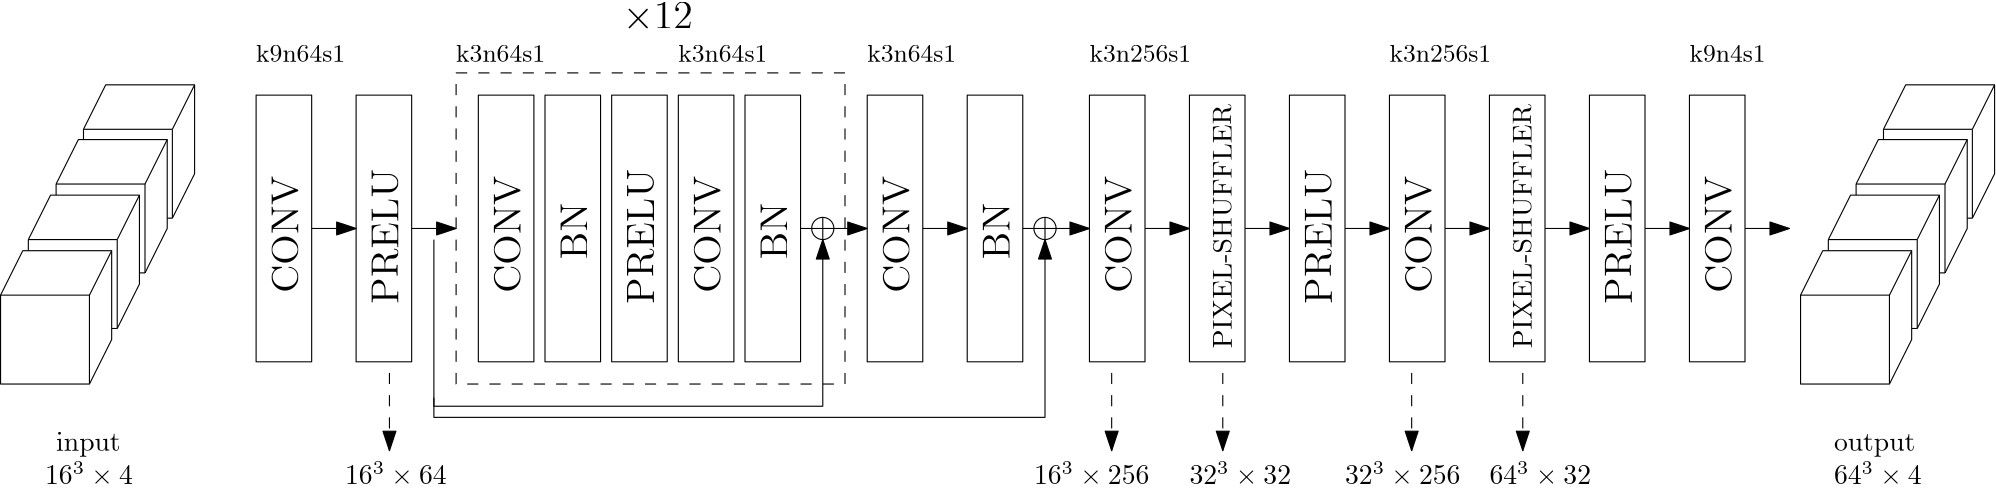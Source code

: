 <?xml version="1.0"?>
<!DOCTYPE ipe SYSTEM "ipe.dtd">
<ipe version="70206" creator="Ipe 7.2.7">
<info created="D:20180224155354" modified="D:20180317181053"/>
<ipestyle name="basic">
<symbol name="arrow/arc(spx)">
<path stroke="sym-stroke" fill="sym-stroke" pen="sym-pen">
0 0 m
-1 0.333 l
-1 -0.333 l
h
</path>
</symbol>
<symbol name="arrow/farc(spx)">
<path stroke="sym-stroke" fill="white" pen="sym-pen">
0 0 m
-1 0.333 l
-1 -0.333 l
h
</path>
</symbol>
<symbol name="arrow/ptarc(spx)">
<path stroke="sym-stroke" fill="sym-stroke" pen="sym-pen">
0 0 m
-1 0.333 l
-0.8 0 l
-1 -0.333 l
h
</path>
</symbol>
<symbol name="arrow/fptarc(spx)">
<path stroke="sym-stroke" fill="white" pen="sym-pen">
0 0 m
-1 0.333 l
-0.8 0 l
-1 -0.333 l
h
</path>
</symbol>
<symbol name="mark/circle(sx)" transformations="translations">
<path fill="sym-stroke">
0.6 0 0 0.6 0 0 e
0.4 0 0 0.4 0 0 e
</path>
</symbol>
<symbol name="mark/disk(sx)" transformations="translations">
<path fill="sym-stroke">
0.6 0 0 0.6 0 0 e
</path>
</symbol>
<symbol name="mark/fdisk(sfx)" transformations="translations">
<group>
<path fill="sym-fill">
0.5 0 0 0.5 0 0 e
</path>
<path fill="sym-stroke" fillrule="eofill">
0.6 0 0 0.6 0 0 e
0.4 0 0 0.4 0 0 e
</path>
</group>
</symbol>
<symbol name="mark/box(sx)" transformations="translations">
<path fill="sym-stroke" fillrule="eofill">
-0.6 -0.6 m
0.6 -0.6 l
0.6 0.6 l
-0.6 0.6 l
h
-0.4 -0.4 m
0.4 -0.4 l
0.4 0.4 l
-0.4 0.4 l
h
</path>
</symbol>
<symbol name="mark/square(sx)" transformations="translations">
<path fill="sym-stroke">
-0.6 -0.6 m
0.6 -0.6 l
0.6 0.6 l
-0.6 0.6 l
h
</path>
</symbol>
<symbol name="mark/fsquare(sfx)" transformations="translations">
<group>
<path fill="sym-fill">
-0.5 -0.5 m
0.5 -0.5 l
0.5 0.5 l
-0.5 0.5 l
h
</path>
<path fill="sym-stroke" fillrule="eofill">
-0.6 -0.6 m
0.6 -0.6 l
0.6 0.6 l
-0.6 0.6 l
h
-0.4 -0.4 m
0.4 -0.4 l
0.4 0.4 l
-0.4 0.4 l
h
</path>
</group>
</symbol>
<symbol name="mark/cross(sx)" transformations="translations">
<group>
<path fill="sym-stroke">
-0.43 -0.57 m
0.57 0.43 l
0.43 0.57 l
-0.57 -0.43 l
h
</path>
<path fill="sym-stroke">
-0.43 0.57 m
0.57 -0.43 l
0.43 -0.57 l
-0.57 0.43 l
h
</path>
</group>
</symbol>
<symbol name="arrow/fnormal(spx)">
<path stroke="sym-stroke" fill="white" pen="sym-pen">
0 0 m
-1 0.333 l
-1 -0.333 l
h
</path>
</symbol>
<symbol name="arrow/pointed(spx)">
<path stroke="sym-stroke" fill="sym-stroke" pen="sym-pen">
0 0 m
-1 0.333 l
-0.8 0 l
-1 -0.333 l
h
</path>
</symbol>
<symbol name="arrow/fpointed(spx)">
<path stroke="sym-stroke" fill="white" pen="sym-pen">
0 0 m
-1 0.333 l
-0.8 0 l
-1 -0.333 l
h
</path>
</symbol>
<symbol name="arrow/linear(spx)">
<path stroke="sym-stroke" pen="sym-pen">
-1 0.333 m
0 0 l
-1 -0.333 l
</path>
</symbol>
<symbol name="arrow/fdouble(spx)">
<path stroke="sym-stroke" fill="white" pen="sym-pen">
0 0 m
-1 0.333 l
-1 -0.333 l
h
-1 0 m
-2 0.333 l
-2 -0.333 l
h
</path>
</symbol>
<symbol name="arrow/double(spx)">
<path stroke="sym-stroke" fill="sym-stroke" pen="sym-pen">
0 0 m
-1 0.333 l
-1 -0.333 l
h
-1 0 m
-2 0.333 l
-2 -0.333 l
h
</path>
</symbol>
<pen name="heavier" value="0.8"/>
<pen name="fat" value="1.2"/>
<pen name="ultrafat" value="2"/>
<symbolsize name="large" value="5"/>
<symbolsize name="small" value="2"/>
<symbolsize name="tiny" value="1.1"/>
<arrowsize name="large" value="10"/>
<arrowsize name="small" value="5"/>
<arrowsize name="tiny" value="3"/>
<color name="red" value="1 0 0"/>
<color name="green" value="0 1 0"/>
<color name="blue" value="0 0 1"/>
<color name="yellow" value="1 1 0"/>
<color name="orange" value="1 0.647 0"/>
<color name="gold" value="1 0.843 0"/>
<color name="purple" value="0.627 0.125 0.941"/>
<color name="gray" value="0.745"/>
<color name="brown" value="0.647 0.165 0.165"/>
<color name="navy" value="0 0 0.502"/>
<color name="pink" value="1 0.753 0.796"/>
<color name="seagreen" value="0.18 0.545 0.341"/>
<color name="turquoise" value="0.251 0.878 0.816"/>
<color name="violet" value="0.933 0.51 0.933"/>
<color name="darkblue" value="0 0 0.545"/>
<color name="darkcyan" value="0 0.545 0.545"/>
<color name="darkgray" value="0.663"/>
<color name="darkgreen" value="0 0.392 0"/>
<color name="darkmagenta" value="0.545 0 0.545"/>
<color name="darkorange" value="1 0.549 0"/>
<color name="darkred" value="0.545 0 0"/>
<color name="lightblue" value="0.678 0.847 0.902"/>
<color name="lightcyan" value="0.878 1 1"/>
<color name="lightgray" value="0.827"/>
<color name="lightgreen" value="0.565 0.933 0.565"/>
<color name="lightyellow" value="1 1 0.878"/>
<dashstyle name="dashed" value="[4] 0"/>
<dashstyle name="dotted" value="[1 3] 0"/>
<dashstyle name="dash dotted" value="[4 2 1 2] 0"/>
<dashstyle name="dash dot dotted" value="[4 2 1 2 1 2] 0"/>
<textsize name="large" value="\large"/>
<textsize name="Large" value="\Large"/>
<textsize name="LARGE" value="\LARGE"/>
<textsize name="huge" value="\huge"/>
<textsize name="Huge" value="\Huge"/>
<textsize name="small" value="\small"/>
<textsize name="footnote" value="\footnotesize"/>
<textsize name="tiny" value="\tiny"/>
<textstyle name="center" begin="\begin{center}" end="\end{center}"/>
<textstyle name="itemize" begin="\begin{itemize}" end="\end{itemize}"/>
<textstyle name="item" begin="\begin{itemize}\item{}" end="\end{itemize}"/>
<gridsize name="4 pts" value="4"/>
<gridsize name="8 pts (~3 mm)" value="8"/>
<gridsize name="16 pts (~6 mm)" value="16"/>
<gridsize name="32 pts (~12 mm)" value="32"/>
<gridsize name="10 pts (~3.5 mm)" value="10"/>
<gridsize name="20 pts (~7 mm)" value="20"/>
<gridsize name="14 pts (~5 mm)" value="14"/>
<gridsize name="28 pts (~10 mm)" value="28"/>
<gridsize name="56 pts (~20 mm)" value="56"/>
<anglesize name="90 deg" value="90"/>
<anglesize name="60 deg" value="60"/>
<anglesize name="45 deg" value="45"/>
<anglesize name="30 deg" value="30"/>
<anglesize name="22.5 deg" value="22.5"/>
<opacity name="10%" value="0.1"/>
<opacity name="30%" value="0.3"/>
<opacity name="50%" value="0.5"/>
<opacity name="75%" value="0.75"/>
<tiling name="falling" angle="-60" step="4" width="1"/>
<tiling name="rising" angle="30" step="4" width="1"/>
</ipestyle>
<ipestyle name="colors">
<color name="black" value="0"/>
<color name="white" value="1"/>
<color name="red" value="1 0 0"/>
<color name="green" value="0 1 0"/>
<color name="blue" value="0 0 1"/>
<color name="yellow" value="1 1 0"/>
<color name="orange" value="1 0.647 0"/>
<color name="gold" value="1 0.843 0"/>
<color name="purple" value="0.627 0.125 0.941"/>
<color name="gray" value="0.745"/>
<color name="brown" value="0.647 0.165 0.165"/>
<color name="navy" value="0 0 0.502"/>
<color name="pink" value="1 0.753 0.796"/>
<color name="seagreen" value="0.18 0.545 0.341"/>
<color name="turquoise" value="0.251 0.878 0.816"/>
<color name="violet" value="0.933 0.51 0.933"/>
<color name="darkblue" value="0 0 0.545"/>
<color name="darkcyan" value="0 0.545 0.545"/>
<color name="darkgray" value="0.663"/>
<color name="darkgreen" value="0 0.392 0"/>
<color name="darkmagenta" value="0.545 0 0.545"/>
<color name="darkorange" value="1 0.549 0"/>
<color name="darkred" value="0.545 0 0"/>
<color name="lightblue" value="0.678 0.847 0.902"/>
<color name="lightcyan" value="0.878 1 1"/>
<color name="lightgray" value="0.827"/>
<color name="lightgreen" value="0.565 0.933 0.565"/>
<color name="lightyellow" value="1 1 0.878"/>
<color name="aliceblue" value="0.941 0.973 1"/>
<color name="antiquewhite" value="0.98 0.922 0.843"/>
<color name="antiquewhite1" value="1 0.937 0.859"/>
<color name="antiquewhite2" value="0.933 0.875 0.8"/>
<color name="antiquewhite3" value="0.804 0.753 0.69"/>
<color name="antiquewhite4" value="0.545 0.514 0.471"/>
<color name="aquamarine" value="0.498 1 0.831"/>
<color name="aquamarine1" value="0.498 1 0.831"/>
<color name="aquamarine2" value="0.463 0.933 0.776"/>
<color name="aquamarine3" value="0.4 0.804 0.667"/>
<color name="aquamarine4" value="0.271 0.545 0.455"/>
<color name="azure" value="0.941 1 1"/>
<color name="azure1" value="0.941 1 1"/>
<color name="azure2" value="0.878 0.933 0.933"/>
<color name="azure3" value="0.757 0.804 0.804"/>
<color name="azure4" value="0.514 0.545 0.545"/>
<color name="beige" value="0.961 0.961 0.863"/>
<color name="bisque" value="1 0.894 0.769"/>
<color name="bisque1" value="1 0.894 0.769"/>
<color name="bisque2" value="0.933 0.835 0.718"/>
<color name="bisque3" value="0.804 0.718 0.62"/>
<color name="bisque4" value="0.545 0.49 0.42"/>
<color name="blanchedalmond" value="1 0.922 0.804"/>
<color name="blue1" value="0 0 1"/>
<color name="blue2" value="0 0 0.933"/>
<color name="blue3" value="0 0 0.804"/>
<color name="blue4" value="0 0 0.545"/>
<color name="blueviolet" value="0.541 0.169 0.886"/>
<color name="brown1" value="1 0.251 0.251"/>
<color name="brown2" value="0.933 0.231 0.231"/>
<color name="brown3" value="0.804 0.2 0.2"/>
<color name="brown4" value="0.545 0.137 0.137"/>
<color name="burlywood" value="0.871 0.722 0.529"/>
<color name="burlywood1" value="1 0.827 0.608"/>
<color name="burlywood2" value="0.933 0.773 0.569"/>
<color name="burlywood3" value="0.804 0.667 0.49"/>
<color name="burlywood4" value="0.545 0.451 0.333"/>
<color name="cadetblue" value="0.373 0.62 0.627"/>
<color name="cadetblue1" value="0.596 0.961 1"/>
<color name="cadetblue2" value="0.557 0.898 0.933"/>
<color name="cadetblue3" value="0.478 0.773 0.804"/>
<color name="cadetblue4" value="0.325 0.525 0.545"/>
<color name="chartreuse" value="0.498 1 0"/>
<color name="chartreuse1" value="0.498 1 0"/>
<color name="chartreuse2" value="0.463 0.933 0"/>
<color name="chartreuse3" value="0.4 0.804 0"/>
<color name="chartreuse4" value="0.271 0.545 0"/>
<color name="chocolate" value="0.824 0.412 0.118"/>
<color name="chocolate1" value="1 0.498 0.141"/>
<color name="chocolate2" value="0.933 0.463 0.129"/>
<color name="chocolate3" value="0.804 0.4 0.114"/>
<color name="chocolate4" value="0.545 0.271 0.075"/>
<color name="coral" value="1 0.498 0.314"/>
<color name="coral1" value="1 0.447 0.337"/>
<color name="coral2" value="0.933 0.416 0.314"/>
<color name="coral3" value="0.804 0.357 0.271"/>
<color name="coral4" value="0.545 0.243 0.184"/>
<color name="cornflowerblue" value="0.392 0.584 0.929"/>
<color name="cornsilk" value="1 0.973 0.863"/>
<color name="cornsilk1" value="1 0.973 0.863"/>
<color name="cornsilk2" value="0.933 0.91 0.804"/>
<color name="cornsilk3" value="0.804 0.784 0.694"/>
<color name="cornsilk4" value="0.545 0.533 0.471"/>
<color name="cyan" value="0 1 1"/>
<color name="cyan1" value="0 1 1"/>
<color name="cyan2" value="0 0.933 0.933"/>
<color name="cyan3" value="0 0.804 0.804"/>
<color name="cyan4" value="0 0.545 0.545"/>
<color name="darkgoldenrod" value="0.722 0.525 0.043"/>
<color name="darkgoldenrod1" value="1 0.725 0.059"/>
<color name="darkgoldenrod2" value="0.933 0.678 0.055"/>
<color name="darkgoldenrod3" value="0.804 0.584 0.047"/>
<color name="darkgoldenrod4" value="0.545 0.396 0.031"/>
<color name="darkgrey" value="0.663"/>
<color name="darkkhaki" value="0.741 0.718 0.42"/>
<color name="darkolivegreen" value="0.333 0.42 0.184"/>
<color name="darkolivegreen1" value="0.792 1 0.439"/>
<color name="darkolivegreen2" value="0.737 0.933 0.408"/>
<color name="darkolivegreen3" value="0.635 0.804 0.353"/>
<color name="darkolivegreen4" value="0.431 0.545 0.239"/>
<color name="darkorange1" value="1 0.498 0"/>
<color name="darkorange2" value="0.933 0.463 0"/>
<color name="darkorange3" value="0.804 0.4 0"/>
<color name="darkorange4" value="0.545 0.271 0"/>
<color name="darkorchid" value="0.6 0.196 0.8"/>
<color name="darkorchid1" value="0.749 0.243 1"/>
<color name="darkorchid2" value="0.698 0.227 0.933"/>
<color name="darkorchid3" value="0.604 0.196 0.804"/>
<color name="darkorchid4" value="0.408 0.133 0.545"/>
<color name="darksalmon" value="0.914 0.588 0.478"/>
<color name="darkseagreen" value="0.561 0.737 0.561"/>
<color name="darkseagreen1" value="0.757 1 0.757"/>
<color name="darkseagreen2" value="0.706 0.933 0.706"/>
<color name="darkseagreen3" value="0.608 0.804 0.608"/>
<color name="darkseagreen4" value="0.412 0.545 0.412"/>
<color name="darkslateblue" value="0.282 0.239 0.545"/>
<color name="darkslategray" value="0.184 0.31 0.31"/>
<color name="darkslategray1" value="0.592 1 1"/>
<color name="darkslategray2" value="0.553 0.933 0.933"/>
<color name="darkslategray3" value="0.475 0.804 0.804"/>
<color name="darkslategray4" value="0.322 0.545 0.545"/>
<color name="darkslategrey" value="0.184 0.31 0.31"/>
<color name="darkturquoise" value="0 0.808 0.82"/>
<color name="darkviolet" value="0.58 0 0.827"/>
<color name="deeppink" value="1 0.078 0.576"/>
<color name="deeppink1" value="1 0.078 0.576"/>
<color name="deeppink2" value="0.933 0.071 0.537"/>
<color name="deeppink3" value="0.804 0.063 0.463"/>
<color name="deeppink4" value="0.545 0.039 0.314"/>
<color name="deepskyblue" value="0 0.749 1"/>
<color name="deepskyblue1" value="0 0.749 1"/>
<color name="deepskyblue2" value="0 0.698 0.933"/>
<color name="deepskyblue3" value="0 0.604 0.804"/>
<color name="deepskyblue4" value="0 0.408 0.545"/>
<color name="dimgray" value="0.412"/>
<color name="dimgrey" value="0.412"/>
<color name="dodgerblue" value="0.118 0.565 1"/>
<color name="dodgerblue1" value="0.118 0.565 1"/>
<color name="dodgerblue2" value="0.11 0.525 0.933"/>
<color name="dodgerblue3" value="0.094 0.455 0.804"/>
<color name="dodgerblue4" value="0.063 0.306 0.545"/>
<color name="firebrick" value="0.698 0.133 0.133"/>
<color name="firebrick1" value="1 0.188 0.188"/>
<color name="firebrick2" value="0.933 0.173 0.173"/>
<color name="firebrick3" value="0.804 0.149 0.149"/>
<color name="firebrick4" value="0.545 0.102 0.102"/>
<color name="floralwhite" value="1 0.98 0.941"/>
<color name="forestgreen" value="0.133 0.545 0.133"/>
<color name="gainsboro" value="0.863"/>
<color name="ghostwhite" value="0.973 0.973 1"/>
<color name="gold1" value="1 0.843 0"/>
<color name="gold2" value="0.933 0.788 0"/>
<color name="gold3" value="0.804 0.678 0"/>
<color name="gold4" value="0.545 0.459 0"/>
<color name="goldenrod" value="0.855 0.647 0.125"/>
<color name="goldenrod1" value="1 0.757 0.145"/>
<color name="goldenrod2" value="0.933 0.706 0.133"/>
<color name="goldenrod3" value="0.804 0.608 0.114"/>
<color name="goldenrod4" value="0.545 0.412 0.078"/>
<color name="gray0" value="0"/>
<color name="gray1" value="0.012"/>
<color name="gray10" value="0.102"/>
<color name="gray100" value="1"/>
<color name="gray11" value="0.11"/>
<color name="gray12" value="0.122"/>
<color name="gray13" value="0.129"/>
<color name="gray14" value="0.141"/>
<color name="gray15" value="0.149"/>
<color name="gray16" value="0.161"/>
<color name="gray17" value="0.169"/>
<color name="gray18" value="0.18"/>
<color name="gray19" value="0.188"/>
<color name="gray2" value="0.02"/>
<color name="gray20" value="0.2"/>
<color name="gray21" value="0.212"/>
<color name="gray22" value="0.22"/>
<color name="gray23" value="0.231"/>
<color name="gray24" value="0.239"/>
<color name="gray25" value="0.251"/>
<color name="gray26" value="0.259"/>
<color name="gray27" value="0.271"/>
<color name="gray28" value="0.278"/>
<color name="gray29" value="0.29"/>
<color name="gray3" value="0.031"/>
<color name="gray30" value="0.302"/>
<color name="gray31" value="0.31"/>
<color name="gray32" value="0.322"/>
<color name="gray33" value="0.329"/>
<color name="gray34" value="0.341"/>
<color name="gray35" value="0.349"/>
<color name="gray36" value="0.361"/>
<color name="gray37" value="0.369"/>
<color name="gray38" value="0.38"/>
<color name="gray39" value="0.388"/>
<color name="gray4" value="0.039"/>
<color name="gray40" value="0.4"/>
<color name="gray41" value="0.412"/>
<color name="gray42" value="0.42"/>
<color name="gray43" value="0.431"/>
<color name="gray44" value="0.439"/>
<color name="gray45" value="0.451"/>
<color name="gray46" value="0.459"/>
<color name="gray47" value="0.471"/>
<color name="gray48" value="0.478"/>
<color name="gray49" value="0.49"/>
<color name="gray5" value="0.051"/>
<color name="gray50" value="0.498"/>
<color name="gray51" value="0.51"/>
<color name="gray52" value="0.522"/>
<color name="gray53" value="0.529"/>
<color name="gray54" value="0.541"/>
<color name="gray55" value="0.549"/>
<color name="gray56" value="0.561"/>
<color name="gray57" value="0.569"/>
<color name="gray58" value="0.58"/>
<color name="gray59" value="0.588"/>
<color name="gray6" value="0.059"/>
<color name="gray60" value="0.6"/>
<color name="gray61" value="0.612"/>
<color name="gray62" value="0.62"/>
<color name="gray63" value="0.631"/>
<color name="gray64" value="0.639"/>
<color name="gray65" value="0.651"/>
<color name="gray66" value="0.659"/>
<color name="gray67" value="0.671"/>
<color name="gray68" value="0.678"/>
<color name="gray69" value="0.69"/>
<color name="gray7" value="0.071"/>
<color name="gray70" value="0.702"/>
<color name="gray71" value="0.71"/>
<color name="gray72" value="0.722"/>
<color name="gray73" value="0.729"/>
<color name="gray74" value="0.741"/>
<color name="gray75" value="0.749"/>
<color name="gray76" value="0.761"/>
<color name="gray77" value="0.769"/>
<color name="gray78" value="0.78"/>
<color name="gray79" value="0.788"/>
<color name="gray8" value="0.078"/>
<color name="gray80" value="0.8"/>
<color name="gray81" value="0.812"/>
<color name="gray82" value="0.82"/>
<color name="gray83" value="0.831"/>
<color name="gray84" value="0.839"/>
<color name="gray85" value="0.851"/>
<color name="gray86" value="0.859"/>
<color name="gray87" value="0.871"/>
<color name="gray88" value="0.878"/>
<color name="gray89" value="0.89"/>
<color name="gray9" value="0.09"/>
<color name="gray90" value="0.898"/>
<color name="gray91" value="0.91"/>
<color name="gray92" value="0.922"/>
<color name="gray93" value="0.929"/>
<color name="gray94" value="0.941"/>
<color name="gray95" value="0.949"/>
<color name="gray96" value="0.961"/>
<color name="gray97" value="0.969"/>
<color name="gray98" value="0.98"/>
<color name="gray99" value="0.988"/>
<color name="green1" value="0 1 0"/>
<color name="green2" value="0 0.933 0"/>
<color name="green3" value="0 0.804 0"/>
<color name="green4" value="0 0.545 0"/>
<color name="greenyellow" value="0.678 1 0.184"/>
<color name="grey" value="0.745"/>
<color name="grey0" value="0"/>
<color name="grey1" value="0.012"/>
<color name="grey10" value="0.102"/>
<color name="grey100" value="1"/>
<color name="grey11" value="0.11"/>
<color name="grey12" value="0.122"/>
<color name="grey13" value="0.129"/>
<color name="grey14" value="0.141"/>
<color name="grey15" value="0.149"/>
<color name="grey16" value="0.161"/>
<color name="grey17" value="0.169"/>
<color name="grey18" value="0.18"/>
<color name="grey19" value="0.188"/>
<color name="grey2" value="0.02"/>
<color name="grey20" value="0.2"/>
<color name="grey21" value="0.212"/>
<color name="grey22" value="0.22"/>
<color name="grey23" value="0.231"/>
<color name="grey24" value="0.239"/>
<color name="grey25" value="0.251"/>
<color name="grey26" value="0.259"/>
<color name="grey27" value="0.271"/>
<color name="grey28" value="0.278"/>
<color name="grey29" value="0.29"/>
<color name="grey3" value="0.031"/>
<color name="grey30" value="0.302"/>
<color name="grey31" value="0.31"/>
<color name="grey32" value="0.322"/>
<color name="grey33" value="0.329"/>
<color name="grey34" value="0.341"/>
<color name="grey35" value="0.349"/>
<color name="grey36" value="0.361"/>
<color name="grey37" value="0.369"/>
<color name="grey38" value="0.38"/>
<color name="grey39" value="0.388"/>
<color name="grey4" value="0.039"/>
<color name="grey40" value="0.4"/>
<color name="grey41" value="0.412"/>
<color name="grey42" value="0.42"/>
<color name="grey43" value="0.431"/>
<color name="grey44" value="0.439"/>
<color name="grey45" value="0.451"/>
<color name="grey46" value="0.459"/>
<color name="grey47" value="0.471"/>
<color name="grey48" value="0.478"/>
<color name="grey49" value="0.49"/>
<color name="grey5" value="0.051"/>
<color name="grey50" value="0.498"/>
<color name="grey51" value="0.51"/>
<color name="grey52" value="0.522"/>
<color name="grey53" value="0.529"/>
<color name="grey54" value="0.541"/>
<color name="grey55" value="0.549"/>
<color name="grey56" value="0.561"/>
<color name="grey57" value="0.569"/>
<color name="grey58" value="0.58"/>
<color name="grey59" value="0.588"/>
<color name="grey6" value="0.059"/>
<color name="grey60" value="0.6"/>
<color name="grey61" value="0.612"/>
<color name="grey62" value="0.62"/>
<color name="grey63" value="0.631"/>
<color name="grey64" value="0.639"/>
<color name="grey65" value="0.651"/>
<color name="grey66" value="0.659"/>
<color name="grey67" value="0.671"/>
<color name="grey68" value="0.678"/>
<color name="grey69" value="0.69"/>
<color name="grey7" value="0.071"/>
<color name="grey70" value="0.702"/>
<color name="grey71" value="0.71"/>
<color name="grey72" value="0.722"/>
<color name="grey73" value="0.729"/>
<color name="grey74" value="0.741"/>
<color name="grey75" value="0.749"/>
<color name="grey76" value="0.761"/>
<color name="grey77" value="0.769"/>
<color name="grey78" value="0.78"/>
<color name="grey79" value="0.788"/>
<color name="grey8" value="0.078"/>
<color name="grey80" value="0.8"/>
<color name="grey81" value="0.812"/>
<color name="grey82" value="0.82"/>
<color name="grey83" value="0.831"/>
<color name="grey84" value="0.839"/>
<color name="grey85" value="0.851"/>
<color name="grey86" value="0.859"/>
<color name="grey87" value="0.871"/>
<color name="grey88" value="0.878"/>
<color name="grey89" value="0.89"/>
<color name="grey9" value="0.09"/>
<color name="grey90" value="0.898"/>
<color name="grey91" value="0.91"/>
<color name="grey92" value="0.922"/>
<color name="grey93" value="0.929"/>
<color name="grey94" value="0.941"/>
<color name="grey95" value="0.949"/>
<color name="grey96" value="0.961"/>
<color name="grey97" value="0.969"/>
<color name="grey98" value="0.98"/>
<color name="grey99" value="0.988"/>
<color name="honeydew" value="0.941 1 0.941"/>
<color name="honeydew1" value="0.941 1 0.941"/>
<color name="honeydew2" value="0.878 0.933 0.878"/>
<color name="honeydew3" value="0.757 0.804 0.757"/>
<color name="honeydew4" value="0.514 0.545 0.514"/>
<color name="hotpink" value="1 0.412 0.706"/>
<color name="hotpink1" value="1 0.431 0.706"/>
<color name="hotpink2" value="0.933 0.416 0.655"/>
<color name="hotpink3" value="0.804 0.376 0.565"/>
<color name="hotpink4" value="0.545 0.227 0.384"/>
<color name="indianred" value="0.804 0.361 0.361"/>
<color name="indianred1" value="1 0.416 0.416"/>
<color name="indianred2" value="0.933 0.388 0.388"/>
<color name="indianred3" value="0.804 0.333 0.333"/>
<color name="indianred4" value="0.545 0.227 0.227"/>
<color name="ivory" value="1 1 0.941"/>
<color name="ivory1" value="1 1 0.941"/>
<color name="ivory2" value="0.933 0.933 0.878"/>
<color name="ivory3" value="0.804 0.804 0.757"/>
<color name="ivory4" value="0.545 0.545 0.514"/>
<color name="khaki" value="0.941 0.902 0.549"/>
<color name="khaki1" value="1 0.965 0.561"/>
<color name="khaki2" value="0.933 0.902 0.522"/>
<color name="khaki3" value="0.804 0.776 0.451"/>
<color name="khaki4" value="0.545 0.525 0.306"/>
<color name="lavender" value="0.902 0.902 0.98"/>
<color name="lavenderblush" value="1 0.941 0.961"/>
<color name="lavenderblush1" value="1 0.941 0.961"/>
<color name="lavenderblush2" value="0.933 0.878 0.898"/>
<color name="lavenderblush3" value="0.804 0.757 0.773"/>
<color name="lavenderblush4" value="0.545 0.514 0.525"/>
<color name="lawngreen" value="0.486 0.988 0"/>
<color name="lemonchiffon" value="1 0.98 0.804"/>
<color name="lemonchiffon1" value="1 0.98 0.804"/>
<color name="lemonchiffon2" value="0.933 0.914 0.749"/>
<color name="lemonchiffon3" value="0.804 0.788 0.647"/>
<color name="lemonchiffon4" value="0.545 0.537 0.439"/>
<color name="lightblue1" value="0.749 0.937 1"/>
<color name="lightblue2" value="0.698 0.875 0.933"/>
<color name="lightblue3" value="0.604 0.753 0.804"/>
<color name="lightblue4" value="0.408 0.514 0.545"/>
<color name="lightcoral" value="0.941 0.502 0.502"/>
<color name="lightcyan1" value="0.878 1 1"/>
<color name="lightcyan2" value="0.82 0.933 0.933"/>
<color name="lightcyan3" value="0.706 0.804 0.804"/>
<color name="lightcyan4" value="0.478 0.545 0.545"/>
<color name="lightgoldenrod" value="0.933 0.867 0.51"/>
<color name="lightgoldenrod1" value="1 0.925 0.545"/>
<color name="lightgoldenrod2" value="0.933 0.863 0.51"/>
<color name="lightgoldenrod3" value="0.804 0.745 0.439"/>
<color name="lightgoldenrod4" value="0.545 0.506 0.298"/>
<color name="lightgoldenrodyellow" value="0.98 0.98 0.824"/>
<color name="lightgrey" value="0.827"/>
<color name="lightpink" value="1 0.714 0.757"/>
<color name="lightpink1" value="1 0.682 0.725"/>
<color name="lightpink2" value="0.933 0.635 0.678"/>
<color name="lightpink3" value="0.804 0.549 0.584"/>
<color name="lightpink4" value="0.545 0.373 0.396"/>
<color name="lightsalmon" value="1 0.627 0.478"/>
<color name="lightsalmon1" value="1 0.627 0.478"/>
<color name="lightsalmon2" value="0.933 0.584 0.447"/>
<color name="lightsalmon3" value="0.804 0.506 0.384"/>
<color name="lightsalmon4" value="0.545 0.341 0.259"/>
<color name="lightseagreen" value="0.125 0.698 0.667"/>
<color name="lightskyblue" value="0.529 0.808 0.98"/>
<color name="lightskyblue1" value="0.69 0.886 1"/>
<color name="lightskyblue2" value="0.643 0.827 0.933"/>
<color name="lightskyblue3" value="0.553 0.714 0.804"/>
<color name="lightskyblue4" value="0.376 0.482 0.545"/>
<color name="lightslateblue" value="0.518 0.439 1"/>
<color name="lightslategray" value="0.467 0.533 0.6"/>
<color name="lightslategrey" value="0.467 0.533 0.6"/>
<color name="lightsteelblue" value="0.69 0.769 0.871"/>
<color name="lightsteelblue1" value="0.792 0.882 1"/>
<color name="lightsteelblue2" value="0.737 0.824 0.933"/>
<color name="lightsteelblue3" value="0.635 0.71 0.804"/>
<color name="lightsteelblue4" value="0.431 0.482 0.545"/>
<color name="lightyellow1" value="1 1 0.878"/>
<color name="lightyellow2" value="0.933 0.933 0.82"/>
<color name="lightyellow3" value="0.804 0.804 0.706"/>
<color name="lightyellow4" value="0.545 0.545 0.478"/>
<color name="limegreen" value="0.196 0.804 0.196"/>
<color name="linen" value="0.98 0.941 0.902"/>
<color name="magenta" value="1 0 1"/>
<color name="magenta1" value="1 0 1"/>
<color name="magenta2" value="0.933 0 0.933"/>
<color name="magenta3" value="0.804 0 0.804"/>
<color name="magenta4" value="0.545 0 0.545"/>
<color name="maroon" value="0.69 0.188 0.376"/>
<color name="maroon1" value="1 0.204 0.702"/>
<color name="maroon2" value="0.933 0.188 0.655"/>
<color name="maroon3" value="0.804 0.161 0.565"/>
<color name="maroon4" value="0.545 0.11 0.384"/>
<color name="mediumaquamarine" value="0.4 0.804 0.667"/>
<color name="mediumblue" value="0 0 0.804"/>
<color name="mediumorchid" value="0.729 0.333 0.827"/>
<color name="mediumorchid1" value="0.878 0.4 1"/>
<color name="mediumorchid2" value="0.82 0.373 0.933"/>
<color name="mediumorchid3" value="0.706 0.322 0.804"/>
<color name="mediumorchid4" value="0.478 0.216 0.545"/>
<color name="mediumpurple" value="0.576 0.439 0.859"/>
<color name="mediumpurple1" value="0.671 0.51 1"/>
<color name="mediumpurple2" value="0.624 0.475 0.933"/>
<color name="mediumpurple3" value="0.537 0.408 0.804"/>
<color name="mediumpurple4" value="0.365 0.278 0.545"/>
<color name="mediumseagreen" value="0.235 0.702 0.443"/>
<color name="mediumslateblue" value="0.482 0.408 0.933"/>
<color name="mediumspringgreen" value="0 0.98 0.604"/>
<color name="mediumturquoise" value="0.282 0.82 0.8"/>
<color name="mediumvioletred" value="0.78 0.082 0.522"/>
<color name="midnightblue" value="0.098 0.098 0.439"/>
<color name="mintcream" value="0.961 1 0.98"/>
<color name="mistyrose" value="1 0.894 0.882"/>
<color name="mistyrose1" value="1 0.894 0.882"/>
<color name="mistyrose2" value="0.933 0.835 0.824"/>
<color name="mistyrose3" value="0.804 0.718 0.71"/>
<color name="mistyrose4" value="0.545 0.49 0.482"/>
<color name="moccasin" value="1 0.894 0.71"/>
<color name="navajowhite" value="1 0.871 0.678"/>
<color name="navajowhite1" value="1 0.871 0.678"/>
<color name="navajowhite2" value="0.933 0.812 0.631"/>
<color name="navajowhite3" value="0.804 0.702 0.545"/>
<color name="navajowhite4" value="0.545 0.475 0.369"/>
<color name="navyblue" value="0 0 0.502"/>
<color name="oldlace" value="0.992 0.961 0.902"/>
<color name="olivedrab" value="0.42 0.557 0.137"/>
<color name="olivedrab1" value="0.753 1 0.243"/>
<color name="olivedrab2" value="0.702 0.933 0.227"/>
<color name="olivedrab3" value="0.604 0.804 0.196"/>
<color name="olivedrab4" value="0.412 0.545 0.133"/>
<color name="orange1" value="1 0.647 0"/>
<color name="orange2" value="0.933 0.604 0"/>
<color name="orange3" value="0.804 0.522 0"/>
<color name="orange4" value="0.545 0.353 0"/>
<color name="orangered" value="1 0.271 0"/>
<color name="orangered1" value="1 0.271 0"/>
<color name="orangered2" value="0.933 0.251 0"/>
<color name="orangered3" value="0.804 0.216 0"/>
<color name="orangered4" value="0.545 0.145 0"/>
<color name="orchid" value="0.855 0.439 0.839"/>
<color name="orchid1" value="1 0.514 0.98"/>
<color name="orchid2" value="0.933 0.478 0.914"/>
<color name="orchid3" value="0.804 0.412 0.788"/>
<color name="orchid4" value="0.545 0.278 0.537"/>
<color name="palegoldenrod" value="0.933 0.91 0.667"/>
<color name="palegreen" value="0.596 0.984 0.596"/>
<color name="palegreen1" value="0.604 1 0.604"/>
<color name="palegreen2" value="0.565 0.933 0.565"/>
<color name="palegreen3" value="0.486 0.804 0.486"/>
<color name="palegreen4" value="0.329 0.545 0.329"/>
<color name="paleturquoise" value="0.686 0.933 0.933"/>
<color name="paleturquoise1" value="0.733 1 1"/>
<color name="paleturquoise2" value="0.682 0.933 0.933"/>
<color name="paleturquoise3" value="0.588 0.804 0.804"/>
<color name="paleturquoise4" value="0.4 0.545 0.545"/>
<color name="palevioletred" value="0.859 0.439 0.576"/>
<color name="palevioletred1" value="1 0.51 0.671"/>
<color name="palevioletred2" value="0.933 0.475 0.624"/>
<color name="palevioletred3" value="0.804 0.408 0.537"/>
<color name="palevioletred4" value="0.545 0.278 0.365"/>
<color name="papayawhip" value="1 0.937 0.835"/>
<color name="peachpuff" value="1 0.855 0.725"/>
<color name="peachpuff1" value="1 0.855 0.725"/>
<color name="peachpuff2" value="0.933 0.796 0.678"/>
<color name="peachpuff3" value="0.804 0.686 0.584"/>
<color name="peachpuff4" value="0.545 0.467 0.396"/>
<color name="peru" value="0.804 0.522 0.247"/>
<color name="pink1" value="1 0.71 0.773"/>
<color name="pink2" value="0.933 0.663 0.722"/>
<color name="pink3" value="0.804 0.569 0.62"/>
<color name="pink4" value="0.545 0.388 0.424"/>
<color name="plum" value="0.867 0.627 0.867"/>
<color name="plum1" value="1 0.733 1"/>
<color name="plum2" value="0.933 0.682 0.933"/>
<color name="plum3" value="0.804 0.588 0.804"/>
<color name="plum4" value="0.545 0.4 0.545"/>
<color name="powderblue" value="0.69 0.878 0.902"/>
<color name="purple1" value="0.608 0.188 1"/>
<color name="purple2" value="0.569 0.173 0.933"/>
<color name="purple3" value="0.49 0.149 0.804"/>
<color name="purple4" value="0.333 0.102 0.545"/>
<color name="red1" value="1 0 0"/>
<color name="red2" value="0.933 0 0"/>
<color name="red3" value="0.804 0 0"/>
<color name="red4" value="0.545 0 0"/>
<color name="rosybrown" value="0.737 0.561 0.561"/>
<color name="rosybrown1" value="1 0.757 0.757"/>
<color name="rosybrown2" value="0.933 0.706 0.706"/>
<color name="rosybrown3" value="0.804 0.608 0.608"/>
<color name="rosybrown4" value="0.545 0.412 0.412"/>
<color name="royalblue" value="0.255 0.412 0.882"/>
<color name="royalblue1" value="0.282 0.463 1"/>
<color name="royalblue2" value="0.263 0.431 0.933"/>
<color name="royalblue3" value="0.227 0.373 0.804"/>
<color name="royalblue4" value="0.153 0.251 0.545"/>
<color name="saddlebrown" value="0.545 0.271 0.075"/>
<color name="salmon" value="0.98 0.502 0.447"/>
<color name="salmon1" value="1 0.549 0.412"/>
<color name="salmon2" value="0.933 0.51 0.384"/>
<color name="salmon3" value="0.804 0.439 0.329"/>
<color name="salmon4" value="0.545 0.298 0.224"/>
<color name="sandybrown" value="0.957 0.643 0.376"/>
<color name="seagreen1" value="0.329 1 0.624"/>
<color name="seagreen2" value="0.306 0.933 0.58"/>
<color name="seagreen3" value="0.263 0.804 0.502"/>
<color name="seagreen4" value="0.18 0.545 0.341"/>
<color name="seashell" value="1 0.961 0.933"/>
<color name="seashell1" value="1 0.961 0.933"/>
<color name="seashell2" value="0.933 0.898 0.871"/>
<color name="seashell3" value="0.804 0.773 0.749"/>
<color name="seashell4" value="0.545 0.525 0.51"/>
<color name="sienna" value="0.627 0.322 0.176"/>
<color name="sienna1" value="1 0.51 0.278"/>
<color name="sienna2" value="0.933 0.475 0.259"/>
<color name="sienna3" value="0.804 0.408 0.224"/>
<color name="sienna4" value="0.545 0.278 0.149"/>
<color name="skyblue" value="0.529 0.808 0.922"/>
<color name="skyblue1" value="0.529 0.808 1"/>
<color name="skyblue2" value="0.494 0.753 0.933"/>
<color name="skyblue3" value="0.424 0.651 0.804"/>
<color name="skyblue4" value="0.29 0.439 0.545"/>
<color name="slateblue" value="0.416 0.353 0.804"/>
<color name="slateblue1" value="0.514 0.435 1"/>
<color name="slateblue2" value="0.478 0.404 0.933"/>
<color name="slateblue3" value="0.412 0.349 0.804"/>
<color name="slateblue4" value="0.278 0.235 0.545"/>
<color name="slategray" value="0.439 0.502 0.565"/>
<color name="slategray1" value="0.776 0.886 1"/>
<color name="slategray2" value="0.725 0.827 0.933"/>
<color name="slategray3" value="0.624 0.714 0.804"/>
<color name="slategray4" value="0.424 0.482 0.545"/>
<color name="slategrey" value="0.439 0.502 0.565"/>
<color name="snow" value="1 0.98 0.98"/>
<color name="snow1" value="1 0.98 0.98"/>
<color name="snow2" value="0.933 0.914 0.914"/>
<color name="snow3" value="0.804 0.788 0.788"/>
<color name="snow4" value="0.545 0.537 0.537"/>
<color name="springgreen" value="0 1 0.498"/>
<color name="springgreen1" value="0 1 0.498"/>
<color name="springgreen2" value="0 0.933 0.463"/>
<color name="springgreen3" value="0 0.804 0.4"/>
<color name="springgreen4" value="0 0.545 0.271"/>
<color name="steelblue" value="0.275 0.51 0.706"/>
<color name="steelblue1" value="0.388 0.722 1"/>
<color name="steelblue2" value="0.361 0.675 0.933"/>
<color name="steelblue3" value="0.31 0.58 0.804"/>
<color name="steelblue4" value="0.212 0.392 0.545"/>
<color name="tan" value="0.824 0.706 0.549"/>
<color name="tan1" value="1 0.647 0.31"/>
<color name="tan2" value="0.933 0.604 0.286"/>
<color name="tan3" value="0.804 0.522 0.247"/>
<color name="tan4" value="0.545 0.353 0.169"/>
<color name="thistle" value="0.847 0.749 0.847"/>
<color name="thistle1" value="1 0.882 1"/>
<color name="thistle2" value="0.933 0.824 0.933"/>
<color name="thistle3" value="0.804 0.71 0.804"/>
<color name="thistle4" value="0.545 0.482 0.545"/>
<color name="tomato" value="1 0.388 0.278"/>
<color name="tomato1" value="1 0.388 0.278"/>
<color name="tomato2" value="0.933 0.361 0.259"/>
<color name="tomato3" value="0.804 0.31 0.224"/>
<color name="tomato4" value="0.545 0.212 0.149"/>
<color name="turquoise1" value="0 0.961 1"/>
<color name="turquoise2" value="0 0.898 0.933"/>
<color name="turquoise3" value="0 0.773 0.804"/>
<color name="turquoise4" value="0 0.525 0.545"/>
<color name="violetred" value="0.816 0.125 0.565"/>
<color name="violetred1" value="1 0.243 0.588"/>
<color name="violetred2" value="0.933 0.227 0.549"/>
<color name="violetred3" value="0.804 0.196 0.471"/>
<color name="violetred4" value="0.545 0.133 0.322"/>
<color name="wheat" value="0.961 0.871 0.702"/>
<color name="wheat1" value="1 0.906 0.729"/>
<color name="wheat2" value="0.933 0.847 0.682"/>
<color name="wheat3" value="0.804 0.729 0.588"/>
<color name="wheat4" value="0.545 0.494 0.4"/>
<color name="whitesmoke" value="0.961"/>
<color name="yellow1" value="1 1 0"/>
<color name="yellow2" value="0.933 0.933 0"/>
<color name="yellow3" value="0.804 0.804 0"/>
<color name="yellow4" value="0.545 0.545 0"/>
<color name="yellowgreen" value="0.604 0.804 0.196"/>
</ipestyle>
<ipestyle name="a4paper">
<layout paper="843 596" origin="0 0" frame="843 596" crop="no"/>
<titlestyle pos="10 10" size="LARGE" color="title"  valign="baseline"/>
</ipestyle>
<page>
<layer name="alpha"/>
<view layers="alpha" active="alpha"/>
<path layer="alpha" matrix="1 0 0 1 32 -448" stroke="black">
32 768 m
32 736 l
64 736 l
64 768 l
h
</path>
<path matrix="1 0 0 1 32 -448" stroke="black">
32 768 m
40 784 l
72 784 l
72 752 l
64 736 l
</path>
<path matrix="1 0 0 1 32 -448" stroke="black">
64 768 m
72 784 l
</path>
<path matrix="1 0 0 1 42 -428" stroke="black">
32 768 m
40 784 l
72 784 l
72 752 l
64 736 l
</path>
<path matrix="1 0 0 1 42 -428" stroke="black">
64 768 m
72 784 l
</path>
<path matrix="1 0 0 1 52 -408" stroke="black">
32 768 m
40 784 l
72 784 l
72 752 l
64 736 l
</path>
<path matrix="1 0 0 1 52 -408" stroke="black">
64 768 m
72 784 l
</path>
<path matrix="1 0 0 1 61.8532 -388.294" stroke="black">
32 768 m
40 784 l
72 784 l
72 752 l
64 736 l
</path>
<path matrix="1 0 0 1 61.8532 -388.294" stroke="black">
64 768 m
72 784 l
</path>
<path matrix="1 0 0 0.96 24 -352.96" stroke="black">
132 676 m
132 776 l
152 776 l
152 676 l
h
</path>
<text matrix="-0.00116478 0.999999 -0.999999 -0.00116478 927.509 121.724" transformations="rigid" pos="200 756" stroke="black" type="label" width="42.132" height="9.803" depth="0" valign="baseline" size="Large">CONV</text>
<path matrix="1 0 0 0.96 60 -352.96" stroke="black">
132 676 m
132 776 l
152 776 l
152 676 l
h
</path>
<text matrix="-0.00116478 0.999999 -0.999999 -0.00116478 963.51 117.724" transformations="rigid" pos="200 756" stroke="black" type="label" width="48.76" height="9.803" depth="0" valign="baseline" size="Large">PRELU</text>
<path matrix="1 0 0 1 24 -384" transformations="rigid" stroke="black" arrow="normal/normal">
152 728 m
168 728 l
</path>
<path matrix="1 0 0 0.96 104 -352.96" stroke="black">
132 676 m
132 776 l
152 776 l
152 676 l
h
</path>
<text matrix="-0.00116478 0.999999 -0.999999 -0.00116478 1007.51 121.724" transformations="rigid" pos="200 756" stroke="black" type="label" width="42.132" height="9.803" depth="0" valign="baseline" size="Large">CONV</text>
<path matrix="1 0 0 0.96 128 -352.96" stroke="black">
132 676 m
132 776 l
152 776 l
152 676 l
h
</path>
<text matrix="-0.00116478 0.999999 -0.999999 -0.00116478 1031.51 133.724" transformations="rigid" pos="200 756" stroke="black" type="label" width="25.16" height="9.803" depth="0" valign="baseline" size="Large">BN
</text>
<path matrix="1 0 0 0.96 152 -352.96" stroke="black">
132 676 m
132 776 l
152 776 l
152 676 l
h
</path>
<text matrix="-0.00116478 0.999999 -0.999999 -0.00116478 1055.51 117.724" transformations="rigid" pos="200 756" stroke="black" type="label" width="48.76" height="9.803" depth="0" valign="baseline" size="Large">PRELU</text>
<path matrix="1 0 0 0.96 176 -352.96" stroke="black">
132 676 m
132 776 l
152 776 l
152 676 l
h
</path>
<text matrix="-0.00116478 0.999999 -0.999999 -0.00116478 1079.51 121.724" transformations="rigid" pos="200 756" stroke="black" type="label" width="42.132" height="9.803" depth="0" valign="baseline" size="Large">CONV</text>
<path matrix="1 0 0 0.96 200 -352.96" stroke="black">
132 676 m
132 776 l
152 776 l
152 676 l
h
</path>
<text matrix="-0.00116478 0.999999 -0.999999 -0.00116478 1103.51 133.724" transformations="rigid" pos="200 756" stroke="black" type="label" width="20.478" height="9.803" depth="0" valign="baseline" size="Large">BN</text>
<text matrix="1 0 0 1 32 -532" transformations="translations" pos="52 796" stroke="black" type="label" width="23.246" height="6.661" depth="1.93" valign="baseline">input</text>
<path matrix="1 0 0 1 60 -384" transformations="rigid" stroke="black" arrow="normal/normal">
152 728 m
168 728 l
</path>
<text matrix="1 0 0 1 24 -376" transformations="translations" pos="132 780" stroke="black" type="label" width="32.049" height="6.227" depth="0" valign="baseline" size="small">k9n64s1</text>
<text matrix="1 0 0 1 96 -376" transformations="translations" pos="132 780" stroke="black" type="label" width="32.049" height="6.227" depth="0" valign="baseline" size="small">k3n64s1</text>
<text matrix="1 0 0 1 176 -376" transformations="translations" pos="132 780" stroke="black" type="label" width="32.049" height="6.227" depth="0" valign="baseline" size="small">k3n64s1</text>
<text matrix="1 0 0 1 32 -380" transformations="translations" pos="48 632" stroke="black" type="label" width="31.59" height="8.11" depth="0.83" valign="baseline" style="math">16^3 \times 4</text>
<path matrix="1 0 0 0.96 244 -352.96" stroke="black">
132 676 m
132 776 l
152 776 l
152 676 l
h
</path>
<text matrix="-0.00116478 0.999999 -0.999999 -0.00116478 1147.51 121.724" transformations="rigid" pos="200 756" stroke="black" type="label" width="42.132" height="9.803" depth="0" valign="baseline" size="Large">CONV</text>
<path matrix="1 0 0 1 244 -384" transformations="rigid" stroke="black" arrow="normal/normal">
152 728 m
168 728 l
</path>
<path matrix="1 0 0 0.96 280 -352.96" stroke="black">
132 676 m
132 776 l
152 776 l
152 676 l
h
</path>
<text matrix="-0.00116478 0.999999 -0.999999 -0.00116478 1183.51 133.724" transformations="rigid" pos="200 756" stroke="black" type="label" width="25.16" height="9.803" depth="0" valign="baseline" size="Large">BN
</text>
<path matrix="1 0 0 0.96 360 -352.96" stroke="black">
132 676 m
132 776 l
152 776 l
152 676 l
h
</path>
<text matrix="-0.00116478 0.999999 -0.999999 -0.00116478 1263.51 101.724" transformations="rigid" pos="200 756" stroke="black" type="label" width="88.004" height="6.808" depth="0" valign="baseline">PIXEL-SHUFFLER</text>
<path matrix="1 0 0 1 360 -384" transformations="rigid" stroke="black" arrow="normal/normal">
152 728 m
168 728 l
</path>
<path matrix="1 0 0 0.96 396 -352.96" stroke="black">
132 676 m
132 776 l
152 776 l
152 676 l
h
</path>
<text matrix="-0.00116478 0.999999 -0.999999 -0.00116478 1299.51 117.724" transformations="rigid" pos="200 756" stroke="black" type="label" width="48.76" height="9.803" depth="0" valign="baseline" size="Large">PRELU</text>
<path matrix="1 0 0 1 396 -384" transformations="rigid" stroke="black" arrow="normal/normal">
152 728 m
168 728 l
</path>
<path matrix="1 0 0 0.96 324 -352.96" stroke="black">
132 676 m
132 776 l
152 776 l
152 676 l
h
</path>
<text matrix="-0.00116478 0.999999 -0.999999 -0.00116478 1227.51 121.724" transformations="rigid" pos="200 756" stroke="black" type="label" width="42.132" height="9.803" depth="0" valign="baseline" size="Large">CONV</text>
<path matrix="1 0 0 1 324 -384" transformations="rigid" stroke="black" arrow="normal/normal">
152 728 m
168 728 l
</path>
<path matrix="1 0 0 0.96 468 -352.96" stroke="black">
132 676 m
132 776 l
152 776 l
152 676 l
h
</path>
<text matrix="-0.00116478 0.999999 -0.999999 -0.00116478 1371.51 101.724" transformations="rigid" pos="200 756" stroke="black" type="label" width="88.004" height="6.808" depth="0" valign="baseline">PIXEL-SHUFFLER</text>
<path matrix="1 0 0 1 468 -384" transformations="rigid" stroke="black" arrow="normal/normal">
152 728 m
168 728 l
</path>
<path matrix="1 0 0 0.96 504 -352.96" stroke="black">
132 676 m
132 776 l
152 776 l
152 676 l
h
</path>
<text matrix="-0.00116478 0.999999 -0.999999 -0.00116478 1407.51 117.724" transformations="rigid" pos="200 756" stroke="black" type="label" width="48.76" height="9.803" depth="0" valign="baseline" size="Large">PRELU</text>
<path matrix="1 0 0 1 504 -384" transformations="rigid" stroke="black" arrow="normal/normal">
152 728 m
168 728 l
</path>
<path matrix="1 0 0 0.96 432 -352.96" stroke="black">
132 676 m
132 776 l
152 776 l
152 676 l
h
</path>
<text matrix="-0.00116478 0.999999 -0.999999 -0.00116478 1335.51 121.724" transformations="rigid" pos="200 756" stroke="black" type="label" width="42.132" height="9.803" depth="0" valign="baseline" size="Large">CONV</text>
<path matrix="1 0 0 1 432 -384" transformations="rigid" stroke="black" arrow="normal/normal">
152 728 m
168 728 l
</path>
<path matrix="1 0 0 0.96 540 -352.96" stroke="black">
132 676 m
132 776 l
152 776 l
152 676 l
h
</path>
<text matrix="-0.00116478 0.999999 -0.999999 -0.00116478 1443.51 121.724" transformations="rigid" pos="200 756" stroke="black" type="label" width="42.132" height="9.803" depth="0" valign="baseline" size="Large">CONV</text>
<path matrix="1 0 0 1 540 -384" transformations="rigid" stroke="black" arrow="normal/normal">
152 728 m
168 728 l
</path>
<path matrix="1 0 0 1 208 -384" transformations="rigid" stroke="black" arrow="normal/normal">
152 728 m
168 728 l
</path>
<text matrix="1 0 0 1 140 -380" transformations="translations" pos="48 632" stroke="black" type="label" width="36.571" height="8.11" depth="0.83" valign="baseline" style="math">16^3 \times 64</text>
<path matrix="1 0 0 1 60 -384" stroke="black">
292 728 m
300 728 l
</path>
<path matrix="1.02941 0 0 0.9375 55.2941 -342.5" stroke="black" arrow="normal/normal">
160 728 m
160 664 l
296 664 l
296 728 l
</path>
<path matrix="1 0 0 0.888889 60 -307.111" stroke="black" arrow="normal/normal">
160 664 m
160 656 l
376 656 l
380 656 l
380 728 l
</path>
<text matrix="1 0 0 1 388 -380" transformations="translations" pos="48 632" stroke="black" type="label" width="41.553" height="8.11" depth="0.83" valign="baseline" style="math">16^3 \times 256</text>
<text matrix="1 0 0 1 444 -380" transformations="translations" pos="48 632" stroke="black" type="label" width="36.571" height="8.11" depth="0.83" valign="baseline" style="math">32^3 \times 32</text>
<text matrix="1 0 0 1 500 -380" transformations="translations" pos="48 632" stroke="black" type="label" width="41.553" height="8.11" depth="0.83" valign="baseline" style="math">32^3 \times 256</text>
<text matrix="1 0 0 1 244 -376" transformations="translations" pos="132 780" stroke="black" type="label" width="32.049" height="6.227" depth="0" valign="baseline" size="small">k3n64s1</text>
<text matrix="1 0 0 1 324 -376" transformations="translations" pos="132 780" stroke="black" type="label" width="36.657" height="6.227" depth="0" valign="baseline" size="small">k3n256s1</text>
<text matrix="1 0 0 1 432 -376" transformations="translations" pos="132 780" stroke="black" type="label" width="36.657" height="6.227" depth="0" valign="baseline" size="small">k3n256s1</text>
<text matrix="1 0 0 1 540 -376" transformations="translations" pos="132 780" stroke="black" type="label" width="27.441" height="6.227" depth="0" valign="baseline" size="small">k9n4s1</text>
<text matrix="1 0 0 1 552 -380" transformations="translations" pos="48 632" stroke="black" type="label" width="36.571" height="8.11" depth="0.83" valign="baseline" style="math">64^3 \times 32</text>
<text matrix="1 0 0 1 676 -380" transformations="translations" pos="48 632" stroke="black" type="label" width="31.59" height="8.11" depth="0.83" valign="baseline" style="math">64^3 \times 4</text>
<text matrix="1 0 0 1 136 -380" transformations="translations" pos="152 796" stroke="black" type="label" width="25.205" height="9.251" depth="1.19" valign="baseline" size="Large" style="math">\times 12</text>
<text matrix="1 0 0 1 672 -532" transformations="translations" pos="52 796" stroke="black" type="label" width="29.335" height="6.135" depth="1.93" valign="baseline">output</text>
<path stroke="black">
74 340 m
74 336 l
</path>
<path stroke="black">
84 360 m
84 356 l
</path>
<path stroke="black">
93.8532 379.706 m
93.8532 376 l
</path>
<path stroke="black">
74 340 m
106 340 l
</path>
<path stroke="black">
106 340 m
106 308 l
</path>
<path stroke="black">
106 308 m
104 308 l
</path>
<path stroke="black">
84 360 m
116 360 l
</path>
<path stroke="black">
116 360 m
116 328 l
</path>
<path stroke="black">
116 328 m
114 328 l
</path>
<path stroke="black">
93.8532 379.706 m
125.853 379.706 l
</path>
<path stroke="black">
125.853 379.706 m
125.853 347.706 l
</path>
<path stroke="black">
125.853 347.706 m
124 347.706 l
</path>
<path matrix="1 0 0 1 680 -448" stroke="black">
32 768 m
32 736 l
64 736 l
64 768 l
h
</path>
<path matrix="1 0 0 1 680 -448" stroke="black">
32 768 m
40 784 l
72 784 l
72 752 l
64 736 l
</path>
<path matrix="1 0 0 1 680 -448" stroke="black">
64 768 m
72 784 l
</path>
<path matrix="1 0 0 1 690 -428" stroke="black">
32 768 m
40 784 l
72 784 l
72 752 l
64 736 l
</path>
<path matrix="1 0 0 1 690 -428" stroke="black">
64 768 m
72 784 l
</path>
<path matrix="1 0 0 1 700 -408" stroke="black">
32 768 m
40 784 l
72 784 l
72 752 l
64 736 l
</path>
<path matrix="1 0 0 1 700 -408" stroke="black">
64 768 m
72 784 l
</path>
<path matrix="1 0 0 1 709.853 -388.294" stroke="black">
32 768 m
40 784 l
72 784 l
72 752 l
64 736 l
</path>
<path matrix="1 0 0 1 709.853 -388.294" stroke="black">
64 768 m
72 784 l
</path>
<path matrix="1 0 0 1 648 0" stroke="black">
74 340 m
74 336 l
</path>
<path matrix="1 0 0 1 648 0" stroke="black">
84 360 m
84 356 l
</path>
<path matrix="1 0 0 1 648 0" stroke="black">
93.8532 379.706 m
93.8532 376 l
</path>
<path matrix="1 0 0 1 648 0" stroke="black">
74 340 m
106 340 l
</path>
<path matrix="1 0 0 1 648 0" stroke="black">
106 340 m
106 308 l
</path>
<path matrix="1 0 0 1 648 0" stroke="black">
106 308 m
104 308 l
</path>
<path matrix="1 0 0 1 648 0" stroke="black">
84 360 m
116 360 l
</path>
<path matrix="1 0 0 1 648 0" stroke="black">
116 360 m
116 328 l
</path>
<path matrix="1 0 0 1 648 0" stroke="black">
116 328 m
114 328 l
</path>
<path matrix="1 0 0 1 648 0" stroke="black">
93.8532 379.706 m
125.853 379.706 l
</path>
<path matrix="1 0 0 1 648 0" stroke="black">
125.853 379.706 m
125.853 347.706 l
</path>
<path matrix="1 0 0 1 648 0" stroke="black">
125.853 347.706 m
124 347.706 l
</path>
<path matrix="1 0 0 1 4 0" stroke="black">
4 0 0 4 356 344 e
</path>
<path transformations="translations" stroke="black" dash="dashed">
228 288 m
228 400 l
368 400 l
368 288 l
h
</path>
<path transformations="translations" stroke="black">
360 348 m
360 340 l
</path>
<path transformations="translations" stroke="black" arrow="normal/normal">
432 344 m
456 344 l
</path>
<path matrix="1 0 0 1 84 0" stroke="black">
4 0 0 4 356 344 e
</path>
<path matrix="1 0 0 1 80 0" transformations="translations" stroke="black">
360 348 m
360 340 l
</path>
<path matrix="1 0 0 1 0 -4" stroke="black" dash="dashed" arrow="normal/normal">
204 296 m
204 268 l
</path>
<path matrix="1 0 0 1 260 -4" stroke="black" dash="dashed" arrow="normal/normal">
204 296 m
204 268 l
</path>
<path matrix="1 0 0 1 300 -4" stroke="black" dash="dashed" arrow="normal/normal">
204 296 m
204 268 l
</path>
<path matrix="1 0 0 1 368 -4" stroke="black" dash="dashed" arrow="normal/normal">
204 296 m
204 268 l
</path>
<path matrix="1 0 0 1 408 -4" stroke="black" dash="dashed" arrow="normal/normal">
204 296 m
204 268 l
</path>
</page>
</ipe>
